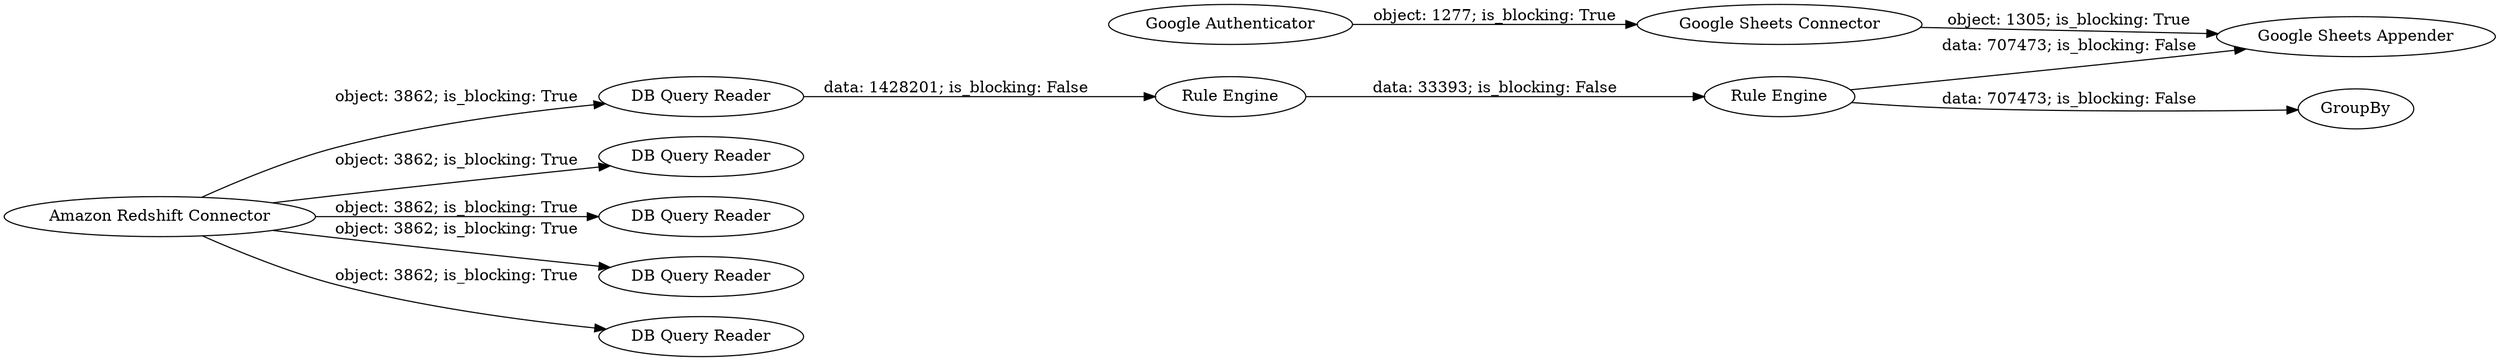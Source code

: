 digraph {
	"-8040403575546691568_69" [label="Google Authenticator"]
	"-8040403575546691568_64" [label="DB Query Reader"]
	"-8040403575546691568_13" [label="DB Query Reader"]
	"-8040403575546691568_70" [label="Google Sheets Appender"]
	"-8040403575546691568_63" [label="DB Query Reader"]
	"-8040403575546691568_6" [label="DB Query Reader"]
	"-8040403575546691568_67" [label=GroupBy]
	"-8040403575546691568_57" [label="DB Query Reader"]
	"-8040403575546691568_5" [label="Amazon Redshift Connector"]
	"-8040403575546691568_66" [label="Rule Engine"]
	"-8040403575546691568_68" [label="Google Sheets Connector"]
	"-8040403575546691568_71" [label="Rule Engine"]
	"-8040403575546691568_71" -> "-8040403575546691568_70" [label="data: 707473; is_blocking: False"]
	"-8040403575546691568_71" -> "-8040403575546691568_67" [label="data: 707473; is_blocking: False"]
	"-8040403575546691568_64" -> "-8040403575546691568_66" [label="data: 1428201; is_blocking: False"]
	"-8040403575546691568_5" -> "-8040403575546691568_63" [label="object: 3862; is_blocking: True"]
	"-8040403575546691568_5" -> "-8040403575546691568_64" [label="object: 3862; is_blocking: True"]
	"-8040403575546691568_66" -> "-8040403575546691568_71" [label="data: 33393; is_blocking: False"]
	"-8040403575546691568_69" -> "-8040403575546691568_68" [label="object: 1277; is_blocking: True"]
	"-8040403575546691568_5" -> "-8040403575546691568_6" [label="object: 3862; is_blocking: True"]
	"-8040403575546691568_5" -> "-8040403575546691568_57" [label="object: 3862; is_blocking: True"]
	"-8040403575546691568_68" -> "-8040403575546691568_70" [label="object: 1305; is_blocking: True"]
	"-8040403575546691568_5" -> "-8040403575546691568_13" [label="object: 3862; is_blocking: True"]
	rankdir=LR
}
